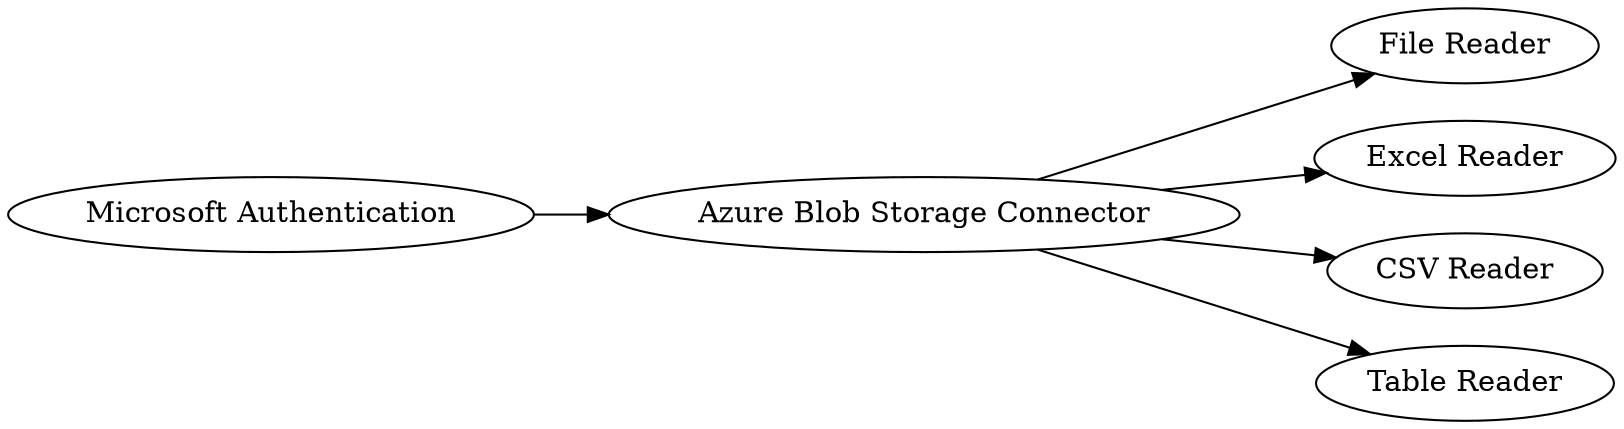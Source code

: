 digraph {
	1 [label="Microsoft Authentication"]
	2 [label="Azure Blob Storage Connector"]
	3 [label="File Reader"]
	4 [label="Excel Reader"]
	5 [label="CSV Reader"]
	6 [label="Table Reader"]
	1 -> 2
	2 -> 3
	2 -> 6
	2 -> 4
	2 -> 5
	rankdir=LR
}
